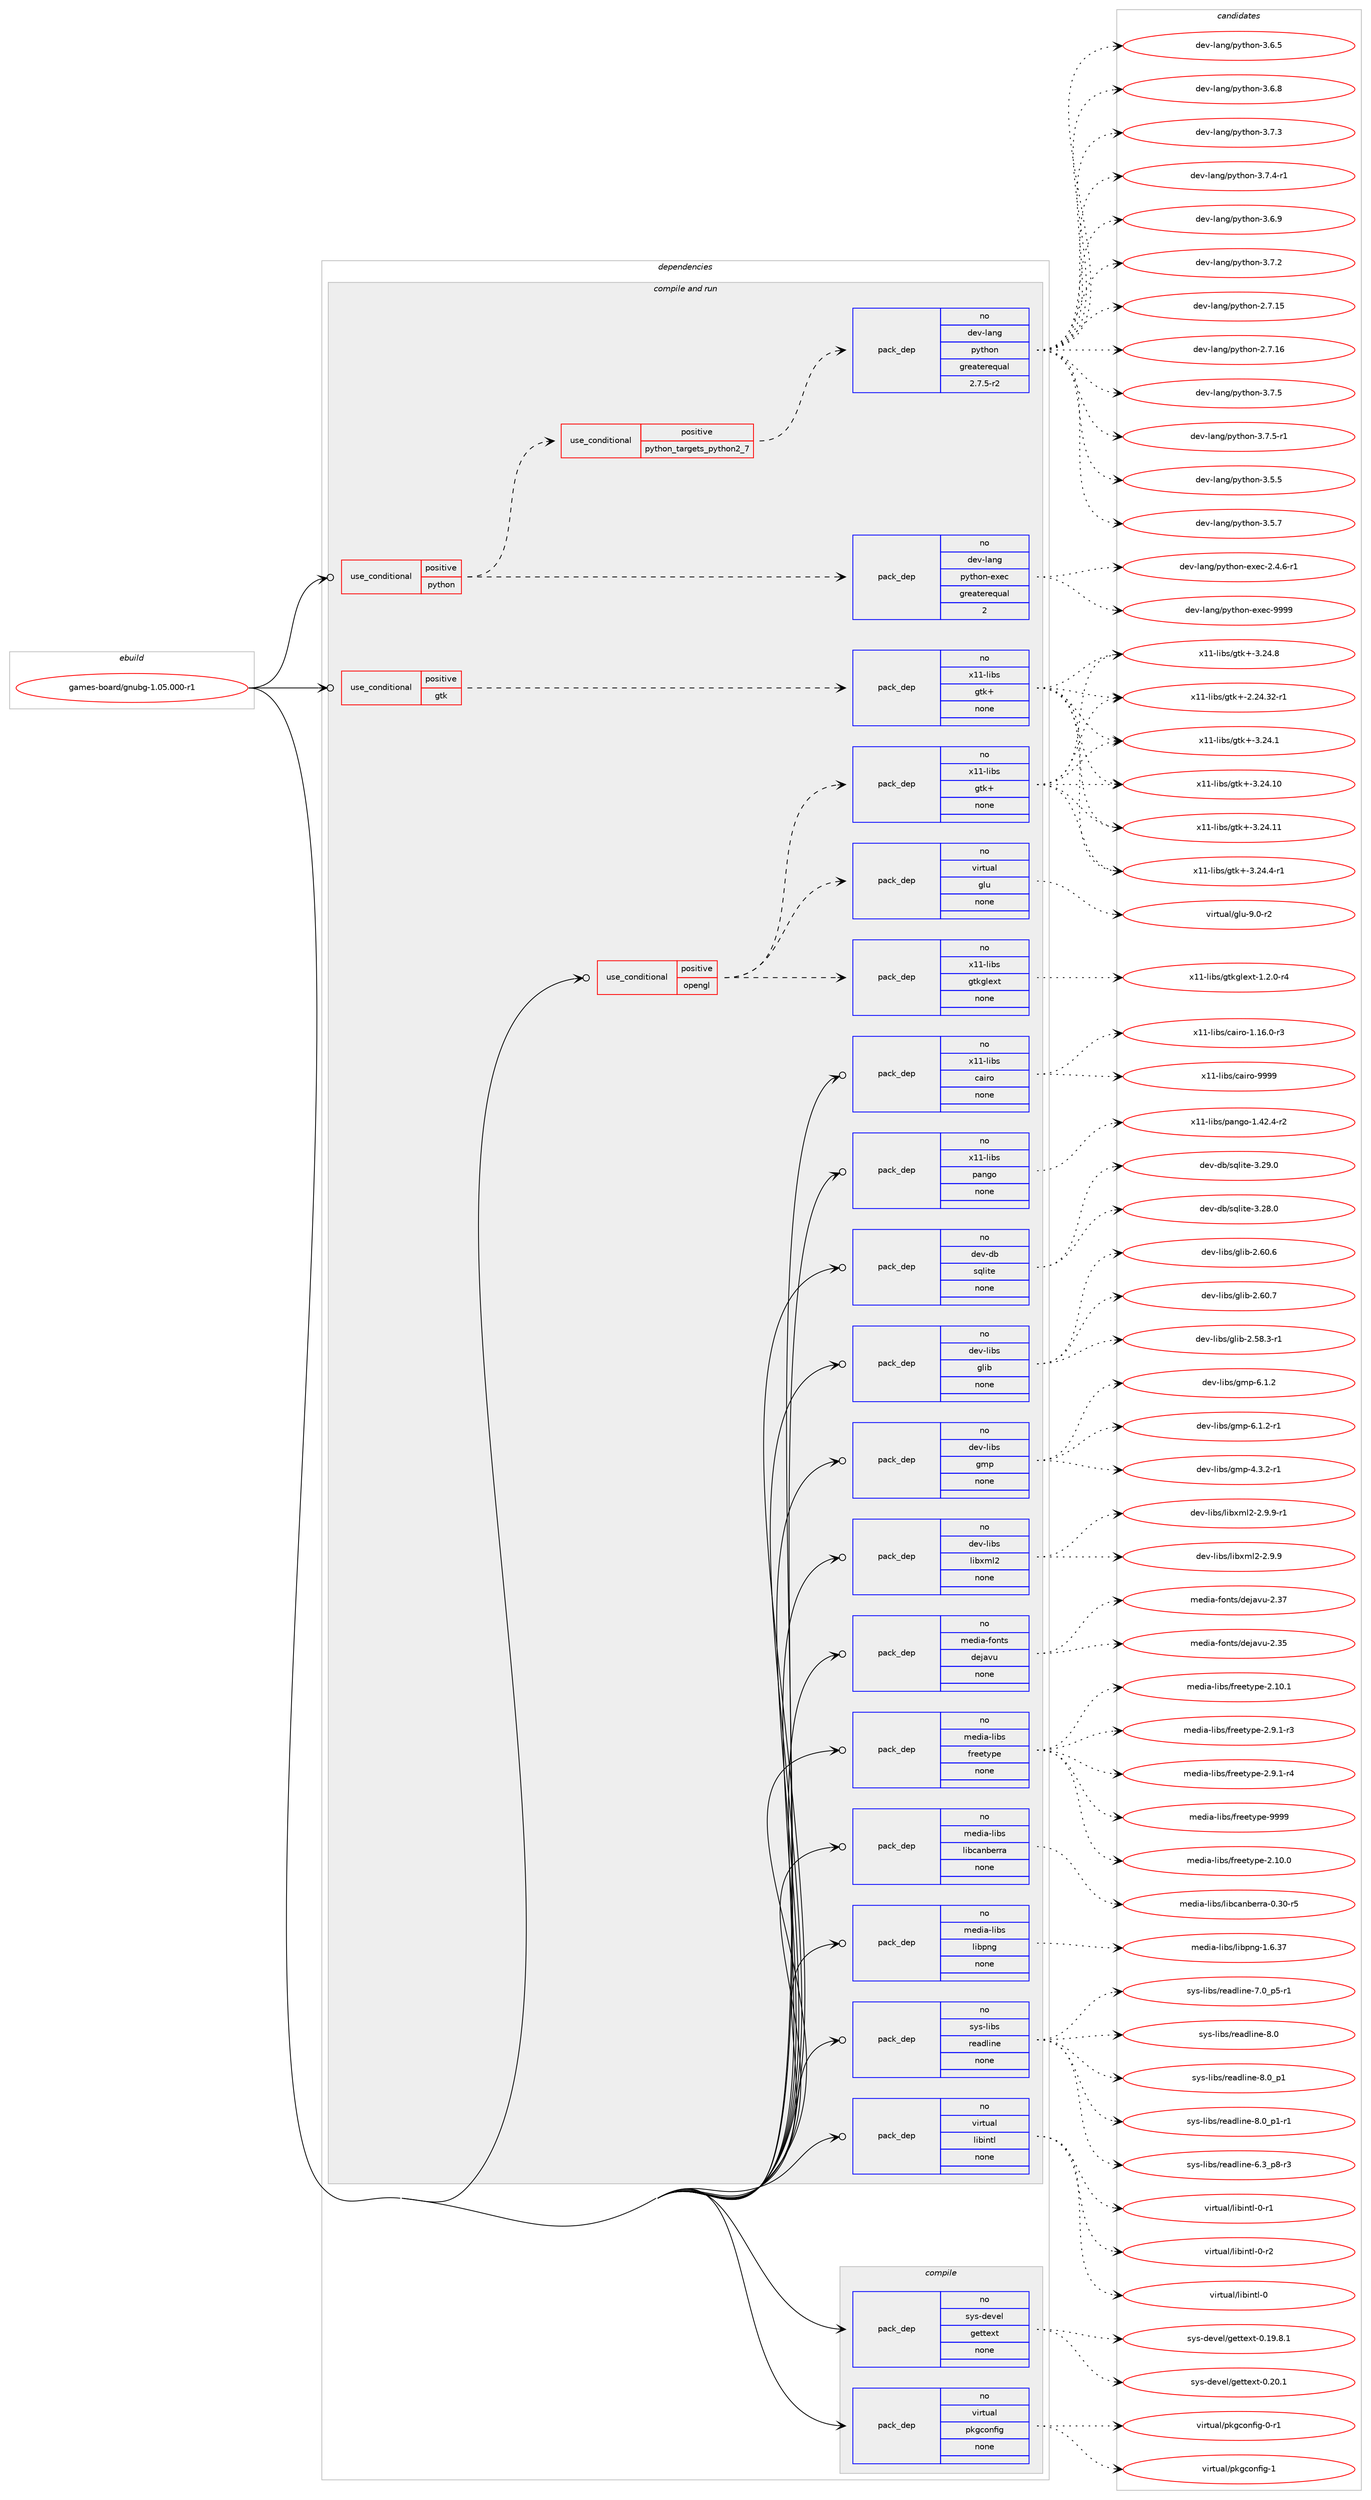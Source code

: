 digraph prolog {

# *************
# Graph options
# *************

newrank=true;
concentrate=true;
compound=true;
graph [rankdir=LR,fontname=Helvetica,fontsize=10,ranksep=1.5];#, ranksep=2.5, nodesep=0.2];
edge  [arrowhead=vee];
node  [fontname=Helvetica,fontsize=10];

# **********
# The ebuild
# **********

subgraph cluster_leftcol {
color=gray;
rank=same;
label=<<i>ebuild</i>>;
id [label="games-board/gnubg-1.05.000-r1", color=red, width=4, href="../games-board/gnubg-1.05.000-r1.svg"];
}

# ****************
# The dependencies
# ****************

subgraph cluster_midcol {
color=gray;
label=<<i>dependencies</i>>;
subgraph cluster_compile {
fillcolor="#eeeeee";
style=filled;
label=<<i>compile</i>>;
subgraph pack540978 {
dependency737504 [label=<<TABLE BORDER="0" CELLBORDER="1" CELLSPACING="0" CELLPADDING="4" WIDTH="220"><TR><TD ROWSPAN="6" CELLPADDING="30">pack_dep</TD></TR><TR><TD WIDTH="110">no</TD></TR><TR><TD>sys-devel</TD></TR><TR><TD>gettext</TD></TR><TR><TD>none</TD></TR><TR><TD></TD></TR></TABLE>>, shape=none, color=blue];
}
id:e -> dependency737504:w [weight=20,style="solid",arrowhead="vee"];
subgraph pack540979 {
dependency737505 [label=<<TABLE BORDER="0" CELLBORDER="1" CELLSPACING="0" CELLPADDING="4" WIDTH="220"><TR><TD ROWSPAN="6" CELLPADDING="30">pack_dep</TD></TR><TR><TD WIDTH="110">no</TD></TR><TR><TD>virtual</TD></TR><TR><TD>pkgconfig</TD></TR><TR><TD>none</TD></TR><TR><TD></TD></TR></TABLE>>, shape=none, color=blue];
}
id:e -> dependency737505:w [weight=20,style="solid",arrowhead="vee"];
}
subgraph cluster_compileandrun {
fillcolor="#eeeeee";
style=filled;
label=<<i>compile and run</i>>;
subgraph cond184229 {
dependency737506 [label=<<TABLE BORDER="0" CELLBORDER="1" CELLSPACING="0" CELLPADDING="4"><TR><TD ROWSPAN="3" CELLPADDING="10">use_conditional</TD></TR><TR><TD>positive</TD></TR><TR><TD>gtk</TD></TR></TABLE>>, shape=none, color=red];
subgraph pack540980 {
dependency737507 [label=<<TABLE BORDER="0" CELLBORDER="1" CELLSPACING="0" CELLPADDING="4" WIDTH="220"><TR><TD ROWSPAN="6" CELLPADDING="30">pack_dep</TD></TR><TR><TD WIDTH="110">no</TD></TR><TR><TD>x11-libs</TD></TR><TR><TD>gtk+</TD></TR><TR><TD>none</TD></TR><TR><TD></TD></TR></TABLE>>, shape=none, color=blue];
}
dependency737506:e -> dependency737507:w [weight=20,style="dashed",arrowhead="vee"];
}
id:e -> dependency737506:w [weight=20,style="solid",arrowhead="odotvee"];
subgraph cond184230 {
dependency737508 [label=<<TABLE BORDER="0" CELLBORDER="1" CELLSPACING="0" CELLPADDING="4"><TR><TD ROWSPAN="3" CELLPADDING="10">use_conditional</TD></TR><TR><TD>positive</TD></TR><TR><TD>opengl</TD></TR></TABLE>>, shape=none, color=red];
subgraph pack540981 {
dependency737509 [label=<<TABLE BORDER="0" CELLBORDER="1" CELLSPACING="0" CELLPADDING="4" WIDTH="220"><TR><TD ROWSPAN="6" CELLPADDING="30">pack_dep</TD></TR><TR><TD WIDTH="110">no</TD></TR><TR><TD>x11-libs</TD></TR><TR><TD>gtk+</TD></TR><TR><TD>none</TD></TR><TR><TD></TD></TR></TABLE>>, shape=none, color=blue];
}
dependency737508:e -> dependency737509:w [weight=20,style="dashed",arrowhead="vee"];
subgraph pack540982 {
dependency737510 [label=<<TABLE BORDER="0" CELLBORDER="1" CELLSPACING="0" CELLPADDING="4" WIDTH="220"><TR><TD ROWSPAN="6" CELLPADDING="30">pack_dep</TD></TR><TR><TD WIDTH="110">no</TD></TR><TR><TD>x11-libs</TD></TR><TR><TD>gtkglext</TD></TR><TR><TD>none</TD></TR><TR><TD></TD></TR></TABLE>>, shape=none, color=blue];
}
dependency737508:e -> dependency737510:w [weight=20,style="dashed",arrowhead="vee"];
subgraph pack540983 {
dependency737511 [label=<<TABLE BORDER="0" CELLBORDER="1" CELLSPACING="0" CELLPADDING="4" WIDTH="220"><TR><TD ROWSPAN="6" CELLPADDING="30">pack_dep</TD></TR><TR><TD WIDTH="110">no</TD></TR><TR><TD>virtual</TD></TR><TR><TD>glu</TD></TR><TR><TD>none</TD></TR><TR><TD></TD></TR></TABLE>>, shape=none, color=blue];
}
dependency737508:e -> dependency737511:w [weight=20,style="dashed",arrowhead="vee"];
}
id:e -> dependency737508:w [weight=20,style="solid",arrowhead="odotvee"];
subgraph cond184231 {
dependency737512 [label=<<TABLE BORDER="0" CELLBORDER="1" CELLSPACING="0" CELLPADDING="4"><TR><TD ROWSPAN="3" CELLPADDING="10">use_conditional</TD></TR><TR><TD>positive</TD></TR><TR><TD>python</TD></TR></TABLE>>, shape=none, color=red];
subgraph cond184232 {
dependency737513 [label=<<TABLE BORDER="0" CELLBORDER="1" CELLSPACING="0" CELLPADDING="4"><TR><TD ROWSPAN="3" CELLPADDING="10">use_conditional</TD></TR><TR><TD>positive</TD></TR><TR><TD>python_targets_python2_7</TD></TR></TABLE>>, shape=none, color=red];
subgraph pack540984 {
dependency737514 [label=<<TABLE BORDER="0" CELLBORDER="1" CELLSPACING="0" CELLPADDING="4" WIDTH="220"><TR><TD ROWSPAN="6" CELLPADDING="30">pack_dep</TD></TR><TR><TD WIDTH="110">no</TD></TR><TR><TD>dev-lang</TD></TR><TR><TD>python</TD></TR><TR><TD>greaterequal</TD></TR><TR><TD>2.7.5-r2</TD></TR></TABLE>>, shape=none, color=blue];
}
dependency737513:e -> dependency737514:w [weight=20,style="dashed",arrowhead="vee"];
}
dependency737512:e -> dependency737513:w [weight=20,style="dashed",arrowhead="vee"];
subgraph pack540985 {
dependency737515 [label=<<TABLE BORDER="0" CELLBORDER="1" CELLSPACING="0" CELLPADDING="4" WIDTH="220"><TR><TD ROWSPAN="6" CELLPADDING="30">pack_dep</TD></TR><TR><TD WIDTH="110">no</TD></TR><TR><TD>dev-lang</TD></TR><TR><TD>python-exec</TD></TR><TR><TD>greaterequal</TD></TR><TR><TD>2</TD></TR></TABLE>>, shape=none, color=blue];
}
dependency737512:e -> dependency737515:w [weight=20,style="dashed",arrowhead="vee"];
}
id:e -> dependency737512:w [weight=20,style="solid",arrowhead="odotvee"];
subgraph pack540986 {
dependency737516 [label=<<TABLE BORDER="0" CELLBORDER="1" CELLSPACING="0" CELLPADDING="4" WIDTH="220"><TR><TD ROWSPAN="6" CELLPADDING="30">pack_dep</TD></TR><TR><TD WIDTH="110">no</TD></TR><TR><TD>dev-db</TD></TR><TR><TD>sqlite</TD></TR><TR><TD>none</TD></TR><TR><TD></TD></TR></TABLE>>, shape=none, color=blue];
}
id:e -> dependency737516:w [weight=20,style="solid",arrowhead="odotvee"];
subgraph pack540987 {
dependency737517 [label=<<TABLE BORDER="0" CELLBORDER="1" CELLSPACING="0" CELLPADDING="4" WIDTH="220"><TR><TD ROWSPAN="6" CELLPADDING="30">pack_dep</TD></TR><TR><TD WIDTH="110">no</TD></TR><TR><TD>dev-libs</TD></TR><TR><TD>glib</TD></TR><TR><TD>none</TD></TR><TR><TD></TD></TR></TABLE>>, shape=none, color=blue];
}
id:e -> dependency737517:w [weight=20,style="solid",arrowhead="odotvee"];
subgraph pack540988 {
dependency737518 [label=<<TABLE BORDER="0" CELLBORDER="1" CELLSPACING="0" CELLPADDING="4" WIDTH="220"><TR><TD ROWSPAN="6" CELLPADDING="30">pack_dep</TD></TR><TR><TD WIDTH="110">no</TD></TR><TR><TD>dev-libs</TD></TR><TR><TD>gmp</TD></TR><TR><TD>none</TD></TR><TR><TD></TD></TR></TABLE>>, shape=none, color=blue];
}
id:e -> dependency737518:w [weight=20,style="solid",arrowhead="odotvee"];
subgraph pack540989 {
dependency737519 [label=<<TABLE BORDER="0" CELLBORDER="1" CELLSPACING="0" CELLPADDING="4" WIDTH="220"><TR><TD ROWSPAN="6" CELLPADDING="30">pack_dep</TD></TR><TR><TD WIDTH="110">no</TD></TR><TR><TD>dev-libs</TD></TR><TR><TD>libxml2</TD></TR><TR><TD>none</TD></TR><TR><TD></TD></TR></TABLE>>, shape=none, color=blue];
}
id:e -> dependency737519:w [weight=20,style="solid",arrowhead="odotvee"];
subgraph pack540990 {
dependency737520 [label=<<TABLE BORDER="0" CELLBORDER="1" CELLSPACING="0" CELLPADDING="4" WIDTH="220"><TR><TD ROWSPAN="6" CELLPADDING="30">pack_dep</TD></TR><TR><TD WIDTH="110">no</TD></TR><TR><TD>media-fonts</TD></TR><TR><TD>dejavu</TD></TR><TR><TD>none</TD></TR><TR><TD></TD></TR></TABLE>>, shape=none, color=blue];
}
id:e -> dependency737520:w [weight=20,style="solid",arrowhead="odotvee"];
subgraph pack540991 {
dependency737521 [label=<<TABLE BORDER="0" CELLBORDER="1" CELLSPACING="0" CELLPADDING="4" WIDTH="220"><TR><TD ROWSPAN="6" CELLPADDING="30">pack_dep</TD></TR><TR><TD WIDTH="110">no</TD></TR><TR><TD>media-libs</TD></TR><TR><TD>freetype</TD></TR><TR><TD>none</TD></TR><TR><TD></TD></TR></TABLE>>, shape=none, color=blue];
}
id:e -> dependency737521:w [weight=20,style="solid",arrowhead="odotvee"];
subgraph pack540992 {
dependency737522 [label=<<TABLE BORDER="0" CELLBORDER="1" CELLSPACING="0" CELLPADDING="4" WIDTH="220"><TR><TD ROWSPAN="6" CELLPADDING="30">pack_dep</TD></TR><TR><TD WIDTH="110">no</TD></TR><TR><TD>media-libs</TD></TR><TR><TD>libcanberra</TD></TR><TR><TD>none</TD></TR><TR><TD></TD></TR></TABLE>>, shape=none, color=blue];
}
id:e -> dependency737522:w [weight=20,style="solid",arrowhead="odotvee"];
subgraph pack540993 {
dependency737523 [label=<<TABLE BORDER="0" CELLBORDER="1" CELLSPACING="0" CELLPADDING="4" WIDTH="220"><TR><TD ROWSPAN="6" CELLPADDING="30">pack_dep</TD></TR><TR><TD WIDTH="110">no</TD></TR><TR><TD>media-libs</TD></TR><TR><TD>libpng</TD></TR><TR><TD>none</TD></TR><TR><TD></TD></TR></TABLE>>, shape=none, color=blue];
}
id:e -> dependency737523:w [weight=20,style="solid",arrowhead="odotvee"];
subgraph pack540994 {
dependency737524 [label=<<TABLE BORDER="0" CELLBORDER="1" CELLSPACING="0" CELLPADDING="4" WIDTH="220"><TR><TD ROWSPAN="6" CELLPADDING="30">pack_dep</TD></TR><TR><TD WIDTH="110">no</TD></TR><TR><TD>sys-libs</TD></TR><TR><TD>readline</TD></TR><TR><TD>none</TD></TR><TR><TD></TD></TR></TABLE>>, shape=none, color=blue];
}
id:e -> dependency737524:w [weight=20,style="solid",arrowhead="odotvee"];
subgraph pack540995 {
dependency737525 [label=<<TABLE BORDER="0" CELLBORDER="1" CELLSPACING="0" CELLPADDING="4" WIDTH="220"><TR><TD ROWSPAN="6" CELLPADDING="30">pack_dep</TD></TR><TR><TD WIDTH="110">no</TD></TR><TR><TD>virtual</TD></TR><TR><TD>libintl</TD></TR><TR><TD>none</TD></TR><TR><TD></TD></TR></TABLE>>, shape=none, color=blue];
}
id:e -> dependency737525:w [weight=20,style="solid",arrowhead="odotvee"];
subgraph pack540996 {
dependency737526 [label=<<TABLE BORDER="0" CELLBORDER="1" CELLSPACING="0" CELLPADDING="4" WIDTH="220"><TR><TD ROWSPAN="6" CELLPADDING="30">pack_dep</TD></TR><TR><TD WIDTH="110">no</TD></TR><TR><TD>x11-libs</TD></TR><TR><TD>cairo</TD></TR><TR><TD>none</TD></TR><TR><TD></TD></TR></TABLE>>, shape=none, color=blue];
}
id:e -> dependency737526:w [weight=20,style="solid",arrowhead="odotvee"];
subgraph pack540997 {
dependency737527 [label=<<TABLE BORDER="0" CELLBORDER="1" CELLSPACING="0" CELLPADDING="4" WIDTH="220"><TR><TD ROWSPAN="6" CELLPADDING="30">pack_dep</TD></TR><TR><TD WIDTH="110">no</TD></TR><TR><TD>x11-libs</TD></TR><TR><TD>pango</TD></TR><TR><TD>none</TD></TR><TR><TD></TD></TR></TABLE>>, shape=none, color=blue];
}
id:e -> dependency737527:w [weight=20,style="solid",arrowhead="odotvee"];
}
subgraph cluster_run {
fillcolor="#eeeeee";
style=filled;
label=<<i>run</i>>;
}
}

# **************
# The candidates
# **************

subgraph cluster_choices {
rank=same;
color=gray;
label=<<i>candidates</i>>;

subgraph choice540978 {
color=black;
nodesep=1;
choice1151211154510010111810110847103101116116101120116454846495746564649 [label="sys-devel/gettext-0.19.8.1", color=red, width=4,href="../sys-devel/gettext-0.19.8.1.svg"];
choice115121115451001011181011084710310111611610112011645484650484649 [label="sys-devel/gettext-0.20.1", color=red, width=4,href="../sys-devel/gettext-0.20.1.svg"];
dependency737504:e -> choice1151211154510010111810110847103101116116101120116454846495746564649:w [style=dotted,weight="100"];
dependency737504:e -> choice115121115451001011181011084710310111611610112011645484650484649:w [style=dotted,weight="100"];
}
subgraph choice540979 {
color=black;
nodesep=1;
choice11810511411611797108471121071039911111010210510345484511449 [label="virtual/pkgconfig-0-r1", color=red, width=4,href="../virtual/pkgconfig-0-r1.svg"];
choice1181051141161179710847112107103991111101021051034549 [label="virtual/pkgconfig-1", color=red, width=4,href="../virtual/pkgconfig-1.svg"];
dependency737505:e -> choice11810511411611797108471121071039911111010210510345484511449:w [style=dotted,weight="100"];
dependency737505:e -> choice1181051141161179710847112107103991111101021051034549:w [style=dotted,weight="100"];
}
subgraph choice540980 {
color=black;
nodesep=1;
choice12049494510810598115471031161074345504650524651504511449 [label="x11-libs/gtk+-2.24.32-r1", color=red, width=4,href="../x11-libs/gtk+-2.24.32-r1.svg"];
choice12049494510810598115471031161074345514650524649 [label="x11-libs/gtk+-3.24.1", color=red, width=4,href="../x11-libs/gtk+-3.24.1.svg"];
choice1204949451081059811547103116107434551465052464948 [label="x11-libs/gtk+-3.24.10", color=red, width=4,href="../x11-libs/gtk+-3.24.10.svg"];
choice1204949451081059811547103116107434551465052464949 [label="x11-libs/gtk+-3.24.11", color=red, width=4,href="../x11-libs/gtk+-3.24.11.svg"];
choice120494945108105981154710311610743455146505246524511449 [label="x11-libs/gtk+-3.24.4-r1", color=red, width=4,href="../x11-libs/gtk+-3.24.4-r1.svg"];
choice12049494510810598115471031161074345514650524656 [label="x11-libs/gtk+-3.24.8", color=red, width=4,href="../x11-libs/gtk+-3.24.8.svg"];
dependency737507:e -> choice12049494510810598115471031161074345504650524651504511449:w [style=dotted,weight="100"];
dependency737507:e -> choice12049494510810598115471031161074345514650524649:w [style=dotted,weight="100"];
dependency737507:e -> choice1204949451081059811547103116107434551465052464948:w [style=dotted,weight="100"];
dependency737507:e -> choice1204949451081059811547103116107434551465052464949:w [style=dotted,weight="100"];
dependency737507:e -> choice120494945108105981154710311610743455146505246524511449:w [style=dotted,weight="100"];
dependency737507:e -> choice12049494510810598115471031161074345514650524656:w [style=dotted,weight="100"];
}
subgraph choice540981 {
color=black;
nodesep=1;
choice12049494510810598115471031161074345504650524651504511449 [label="x11-libs/gtk+-2.24.32-r1", color=red, width=4,href="../x11-libs/gtk+-2.24.32-r1.svg"];
choice12049494510810598115471031161074345514650524649 [label="x11-libs/gtk+-3.24.1", color=red, width=4,href="../x11-libs/gtk+-3.24.1.svg"];
choice1204949451081059811547103116107434551465052464948 [label="x11-libs/gtk+-3.24.10", color=red, width=4,href="../x11-libs/gtk+-3.24.10.svg"];
choice1204949451081059811547103116107434551465052464949 [label="x11-libs/gtk+-3.24.11", color=red, width=4,href="../x11-libs/gtk+-3.24.11.svg"];
choice120494945108105981154710311610743455146505246524511449 [label="x11-libs/gtk+-3.24.4-r1", color=red, width=4,href="../x11-libs/gtk+-3.24.4-r1.svg"];
choice12049494510810598115471031161074345514650524656 [label="x11-libs/gtk+-3.24.8", color=red, width=4,href="../x11-libs/gtk+-3.24.8.svg"];
dependency737509:e -> choice12049494510810598115471031161074345504650524651504511449:w [style=dotted,weight="100"];
dependency737509:e -> choice12049494510810598115471031161074345514650524649:w [style=dotted,weight="100"];
dependency737509:e -> choice1204949451081059811547103116107434551465052464948:w [style=dotted,weight="100"];
dependency737509:e -> choice1204949451081059811547103116107434551465052464949:w [style=dotted,weight="100"];
dependency737509:e -> choice120494945108105981154710311610743455146505246524511449:w [style=dotted,weight="100"];
dependency737509:e -> choice12049494510810598115471031161074345514650524656:w [style=dotted,weight="100"];
}
subgraph choice540982 {
color=black;
nodesep=1;
choice12049494510810598115471031161071031081011201164549465046484511452 [label="x11-libs/gtkglext-1.2.0-r4", color=red, width=4,href="../x11-libs/gtkglext-1.2.0-r4.svg"];
dependency737510:e -> choice12049494510810598115471031161071031081011201164549465046484511452:w [style=dotted,weight="100"];
}
subgraph choice540983 {
color=black;
nodesep=1;
choice1181051141161179710847103108117455746484511450 [label="virtual/glu-9.0-r2", color=red, width=4,href="../virtual/glu-9.0-r2.svg"];
dependency737511:e -> choice1181051141161179710847103108117455746484511450:w [style=dotted,weight="100"];
}
subgraph choice540984 {
color=black;
nodesep=1;
choice10010111845108971101034711212111610411111045504655464953 [label="dev-lang/python-2.7.15", color=red, width=4,href="../dev-lang/python-2.7.15.svg"];
choice10010111845108971101034711212111610411111045504655464954 [label="dev-lang/python-2.7.16", color=red, width=4,href="../dev-lang/python-2.7.16.svg"];
choice100101118451089711010347112121116104111110455146534653 [label="dev-lang/python-3.5.5", color=red, width=4,href="../dev-lang/python-3.5.5.svg"];
choice100101118451089711010347112121116104111110455146534655 [label="dev-lang/python-3.5.7", color=red, width=4,href="../dev-lang/python-3.5.7.svg"];
choice100101118451089711010347112121116104111110455146544653 [label="dev-lang/python-3.6.5", color=red, width=4,href="../dev-lang/python-3.6.5.svg"];
choice100101118451089711010347112121116104111110455146544656 [label="dev-lang/python-3.6.8", color=red, width=4,href="../dev-lang/python-3.6.8.svg"];
choice100101118451089711010347112121116104111110455146544657 [label="dev-lang/python-3.6.9", color=red, width=4,href="../dev-lang/python-3.6.9.svg"];
choice100101118451089711010347112121116104111110455146554650 [label="dev-lang/python-3.7.2", color=red, width=4,href="../dev-lang/python-3.7.2.svg"];
choice100101118451089711010347112121116104111110455146554651 [label="dev-lang/python-3.7.3", color=red, width=4,href="../dev-lang/python-3.7.3.svg"];
choice1001011184510897110103471121211161041111104551465546524511449 [label="dev-lang/python-3.7.4-r1", color=red, width=4,href="../dev-lang/python-3.7.4-r1.svg"];
choice100101118451089711010347112121116104111110455146554653 [label="dev-lang/python-3.7.5", color=red, width=4,href="../dev-lang/python-3.7.5.svg"];
choice1001011184510897110103471121211161041111104551465546534511449 [label="dev-lang/python-3.7.5-r1", color=red, width=4,href="../dev-lang/python-3.7.5-r1.svg"];
dependency737514:e -> choice10010111845108971101034711212111610411111045504655464953:w [style=dotted,weight="100"];
dependency737514:e -> choice10010111845108971101034711212111610411111045504655464954:w [style=dotted,weight="100"];
dependency737514:e -> choice100101118451089711010347112121116104111110455146534653:w [style=dotted,weight="100"];
dependency737514:e -> choice100101118451089711010347112121116104111110455146534655:w [style=dotted,weight="100"];
dependency737514:e -> choice100101118451089711010347112121116104111110455146544653:w [style=dotted,weight="100"];
dependency737514:e -> choice100101118451089711010347112121116104111110455146544656:w [style=dotted,weight="100"];
dependency737514:e -> choice100101118451089711010347112121116104111110455146544657:w [style=dotted,weight="100"];
dependency737514:e -> choice100101118451089711010347112121116104111110455146554650:w [style=dotted,weight="100"];
dependency737514:e -> choice100101118451089711010347112121116104111110455146554651:w [style=dotted,weight="100"];
dependency737514:e -> choice1001011184510897110103471121211161041111104551465546524511449:w [style=dotted,weight="100"];
dependency737514:e -> choice100101118451089711010347112121116104111110455146554653:w [style=dotted,weight="100"];
dependency737514:e -> choice1001011184510897110103471121211161041111104551465546534511449:w [style=dotted,weight="100"];
}
subgraph choice540985 {
color=black;
nodesep=1;
choice10010111845108971101034711212111610411111045101120101994550465246544511449 [label="dev-lang/python-exec-2.4.6-r1", color=red, width=4,href="../dev-lang/python-exec-2.4.6-r1.svg"];
choice10010111845108971101034711212111610411111045101120101994557575757 [label="dev-lang/python-exec-9999", color=red, width=4,href="../dev-lang/python-exec-9999.svg"];
dependency737515:e -> choice10010111845108971101034711212111610411111045101120101994550465246544511449:w [style=dotted,weight="100"];
dependency737515:e -> choice10010111845108971101034711212111610411111045101120101994557575757:w [style=dotted,weight="100"];
}
subgraph choice540986 {
color=black;
nodesep=1;
choice10010111845100984711511310810511610145514650564648 [label="dev-db/sqlite-3.28.0", color=red, width=4,href="../dev-db/sqlite-3.28.0.svg"];
choice10010111845100984711511310810511610145514650574648 [label="dev-db/sqlite-3.29.0", color=red, width=4,href="../dev-db/sqlite-3.29.0.svg"];
dependency737516:e -> choice10010111845100984711511310810511610145514650564648:w [style=dotted,weight="100"];
dependency737516:e -> choice10010111845100984711511310810511610145514650574648:w [style=dotted,weight="100"];
}
subgraph choice540987 {
color=black;
nodesep=1;
choice10010111845108105981154710310810598455046535646514511449 [label="dev-libs/glib-2.58.3-r1", color=red, width=4,href="../dev-libs/glib-2.58.3-r1.svg"];
choice1001011184510810598115471031081059845504654484654 [label="dev-libs/glib-2.60.6", color=red, width=4,href="../dev-libs/glib-2.60.6.svg"];
choice1001011184510810598115471031081059845504654484655 [label="dev-libs/glib-2.60.7", color=red, width=4,href="../dev-libs/glib-2.60.7.svg"];
dependency737517:e -> choice10010111845108105981154710310810598455046535646514511449:w [style=dotted,weight="100"];
dependency737517:e -> choice1001011184510810598115471031081059845504654484654:w [style=dotted,weight="100"];
dependency737517:e -> choice1001011184510810598115471031081059845504654484655:w [style=dotted,weight="100"];
}
subgraph choice540988 {
color=black;
nodesep=1;
choice1001011184510810598115471031091124552465146504511449 [label="dev-libs/gmp-4.3.2-r1", color=red, width=4,href="../dev-libs/gmp-4.3.2-r1.svg"];
choice100101118451081059811547103109112455446494650 [label="dev-libs/gmp-6.1.2", color=red, width=4,href="../dev-libs/gmp-6.1.2.svg"];
choice1001011184510810598115471031091124554464946504511449 [label="dev-libs/gmp-6.1.2-r1", color=red, width=4,href="../dev-libs/gmp-6.1.2-r1.svg"];
dependency737518:e -> choice1001011184510810598115471031091124552465146504511449:w [style=dotted,weight="100"];
dependency737518:e -> choice100101118451081059811547103109112455446494650:w [style=dotted,weight="100"];
dependency737518:e -> choice1001011184510810598115471031091124554464946504511449:w [style=dotted,weight="100"];
}
subgraph choice540989 {
color=black;
nodesep=1;
choice1001011184510810598115471081059812010910850455046574657 [label="dev-libs/libxml2-2.9.9", color=red, width=4,href="../dev-libs/libxml2-2.9.9.svg"];
choice10010111845108105981154710810598120109108504550465746574511449 [label="dev-libs/libxml2-2.9.9-r1", color=red, width=4,href="../dev-libs/libxml2-2.9.9-r1.svg"];
dependency737519:e -> choice1001011184510810598115471081059812010910850455046574657:w [style=dotted,weight="100"];
dependency737519:e -> choice10010111845108105981154710810598120109108504550465746574511449:w [style=dotted,weight="100"];
}
subgraph choice540990 {
color=black;
nodesep=1;
choice109101100105974510211111011611547100101106971181174550465153 [label="media-fonts/dejavu-2.35", color=red, width=4,href="../media-fonts/dejavu-2.35.svg"];
choice109101100105974510211111011611547100101106971181174550465155 [label="media-fonts/dejavu-2.37", color=red, width=4,href="../media-fonts/dejavu-2.37.svg"];
dependency737520:e -> choice109101100105974510211111011611547100101106971181174550465153:w [style=dotted,weight="100"];
dependency737520:e -> choice109101100105974510211111011611547100101106971181174550465155:w [style=dotted,weight="100"];
}
subgraph choice540991 {
color=black;
nodesep=1;
choice1091011001059745108105981154710211410110111612111210145504649484648 [label="media-libs/freetype-2.10.0", color=red, width=4,href="../media-libs/freetype-2.10.0.svg"];
choice1091011001059745108105981154710211410110111612111210145504649484649 [label="media-libs/freetype-2.10.1", color=red, width=4,href="../media-libs/freetype-2.10.1.svg"];
choice109101100105974510810598115471021141011011161211121014550465746494511451 [label="media-libs/freetype-2.9.1-r3", color=red, width=4,href="../media-libs/freetype-2.9.1-r3.svg"];
choice109101100105974510810598115471021141011011161211121014550465746494511452 [label="media-libs/freetype-2.9.1-r4", color=red, width=4,href="../media-libs/freetype-2.9.1-r4.svg"];
choice109101100105974510810598115471021141011011161211121014557575757 [label="media-libs/freetype-9999", color=red, width=4,href="../media-libs/freetype-9999.svg"];
dependency737521:e -> choice1091011001059745108105981154710211410110111612111210145504649484648:w [style=dotted,weight="100"];
dependency737521:e -> choice1091011001059745108105981154710211410110111612111210145504649484649:w [style=dotted,weight="100"];
dependency737521:e -> choice109101100105974510810598115471021141011011161211121014550465746494511451:w [style=dotted,weight="100"];
dependency737521:e -> choice109101100105974510810598115471021141011011161211121014550465746494511452:w [style=dotted,weight="100"];
dependency737521:e -> choice109101100105974510810598115471021141011011161211121014557575757:w [style=dotted,weight="100"];
}
subgraph choice540992 {
color=black;
nodesep=1;
choice10910110010597451081059811547108105989997110981011141149745484651484511453 [label="media-libs/libcanberra-0.30-r5", color=red, width=4,href="../media-libs/libcanberra-0.30-r5.svg"];
dependency737522:e -> choice10910110010597451081059811547108105989997110981011141149745484651484511453:w [style=dotted,weight="100"];
}
subgraph choice540993 {
color=black;
nodesep=1;
choice109101100105974510810598115471081059811211010345494654465155 [label="media-libs/libpng-1.6.37", color=red, width=4,href="../media-libs/libpng-1.6.37.svg"];
dependency737523:e -> choice109101100105974510810598115471081059811211010345494654465155:w [style=dotted,weight="100"];
}
subgraph choice540994 {
color=black;
nodesep=1;
choice115121115451081059811547114101971001081051101014554465195112564511451 [label="sys-libs/readline-6.3_p8-r3", color=red, width=4,href="../sys-libs/readline-6.3_p8-r3.svg"];
choice115121115451081059811547114101971001081051101014555464895112534511449 [label="sys-libs/readline-7.0_p5-r1", color=red, width=4,href="../sys-libs/readline-7.0_p5-r1.svg"];
choice1151211154510810598115471141019710010810511010145564648 [label="sys-libs/readline-8.0", color=red, width=4,href="../sys-libs/readline-8.0.svg"];
choice11512111545108105981154711410197100108105110101455646489511249 [label="sys-libs/readline-8.0_p1", color=red, width=4,href="../sys-libs/readline-8.0_p1.svg"];
choice115121115451081059811547114101971001081051101014556464895112494511449 [label="sys-libs/readline-8.0_p1-r1", color=red, width=4,href="../sys-libs/readline-8.0_p1-r1.svg"];
dependency737524:e -> choice115121115451081059811547114101971001081051101014554465195112564511451:w [style=dotted,weight="100"];
dependency737524:e -> choice115121115451081059811547114101971001081051101014555464895112534511449:w [style=dotted,weight="100"];
dependency737524:e -> choice1151211154510810598115471141019710010810511010145564648:w [style=dotted,weight="100"];
dependency737524:e -> choice11512111545108105981154711410197100108105110101455646489511249:w [style=dotted,weight="100"];
dependency737524:e -> choice115121115451081059811547114101971001081051101014556464895112494511449:w [style=dotted,weight="100"];
}
subgraph choice540995 {
color=black;
nodesep=1;
choice1181051141161179710847108105981051101161084548 [label="virtual/libintl-0", color=red, width=4,href="../virtual/libintl-0.svg"];
choice11810511411611797108471081059810511011610845484511449 [label="virtual/libintl-0-r1", color=red, width=4,href="../virtual/libintl-0-r1.svg"];
choice11810511411611797108471081059810511011610845484511450 [label="virtual/libintl-0-r2", color=red, width=4,href="../virtual/libintl-0-r2.svg"];
dependency737525:e -> choice1181051141161179710847108105981051101161084548:w [style=dotted,weight="100"];
dependency737525:e -> choice11810511411611797108471081059810511011610845484511449:w [style=dotted,weight="100"];
dependency737525:e -> choice11810511411611797108471081059810511011610845484511450:w [style=dotted,weight="100"];
}
subgraph choice540996 {
color=black;
nodesep=1;
choice12049494510810598115479997105114111454946495446484511451 [label="x11-libs/cairo-1.16.0-r3", color=red, width=4,href="../x11-libs/cairo-1.16.0-r3.svg"];
choice120494945108105981154799971051141114557575757 [label="x11-libs/cairo-9999", color=red, width=4,href="../x11-libs/cairo-9999.svg"];
dependency737526:e -> choice12049494510810598115479997105114111454946495446484511451:w [style=dotted,weight="100"];
dependency737526:e -> choice120494945108105981154799971051141114557575757:w [style=dotted,weight="100"];
}
subgraph choice540997 {
color=black;
nodesep=1;
choice120494945108105981154711297110103111454946525046524511450 [label="x11-libs/pango-1.42.4-r2", color=red, width=4,href="../x11-libs/pango-1.42.4-r2.svg"];
dependency737527:e -> choice120494945108105981154711297110103111454946525046524511450:w [style=dotted,weight="100"];
}
}

}
